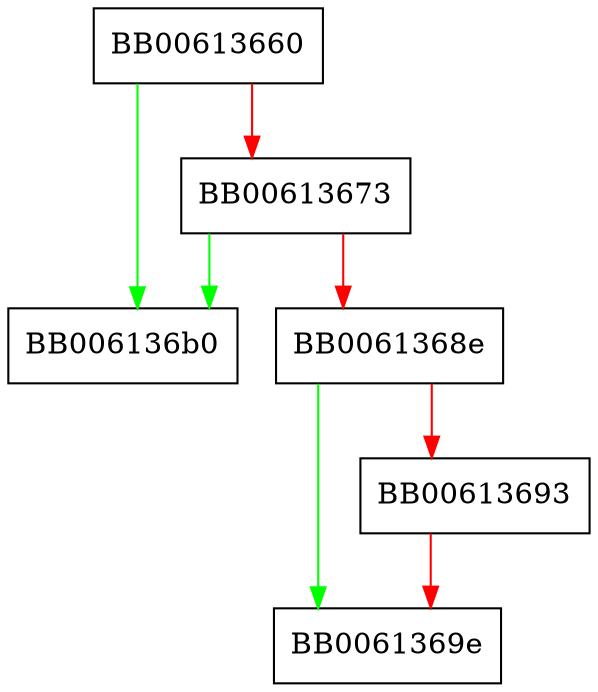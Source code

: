digraph PEM_read_ECPrivateKey {
  node [shape="box"];
  graph [splines=ortho];
  BB00613660 -> BB006136b0 [color="green"];
  BB00613660 -> BB00613673 [color="red"];
  BB00613673 -> BB006136b0 [color="green"];
  BB00613673 -> BB0061368e [color="red"];
  BB0061368e -> BB0061369e [color="green"];
  BB0061368e -> BB00613693 [color="red"];
  BB00613693 -> BB0061369e [color="red"];
}